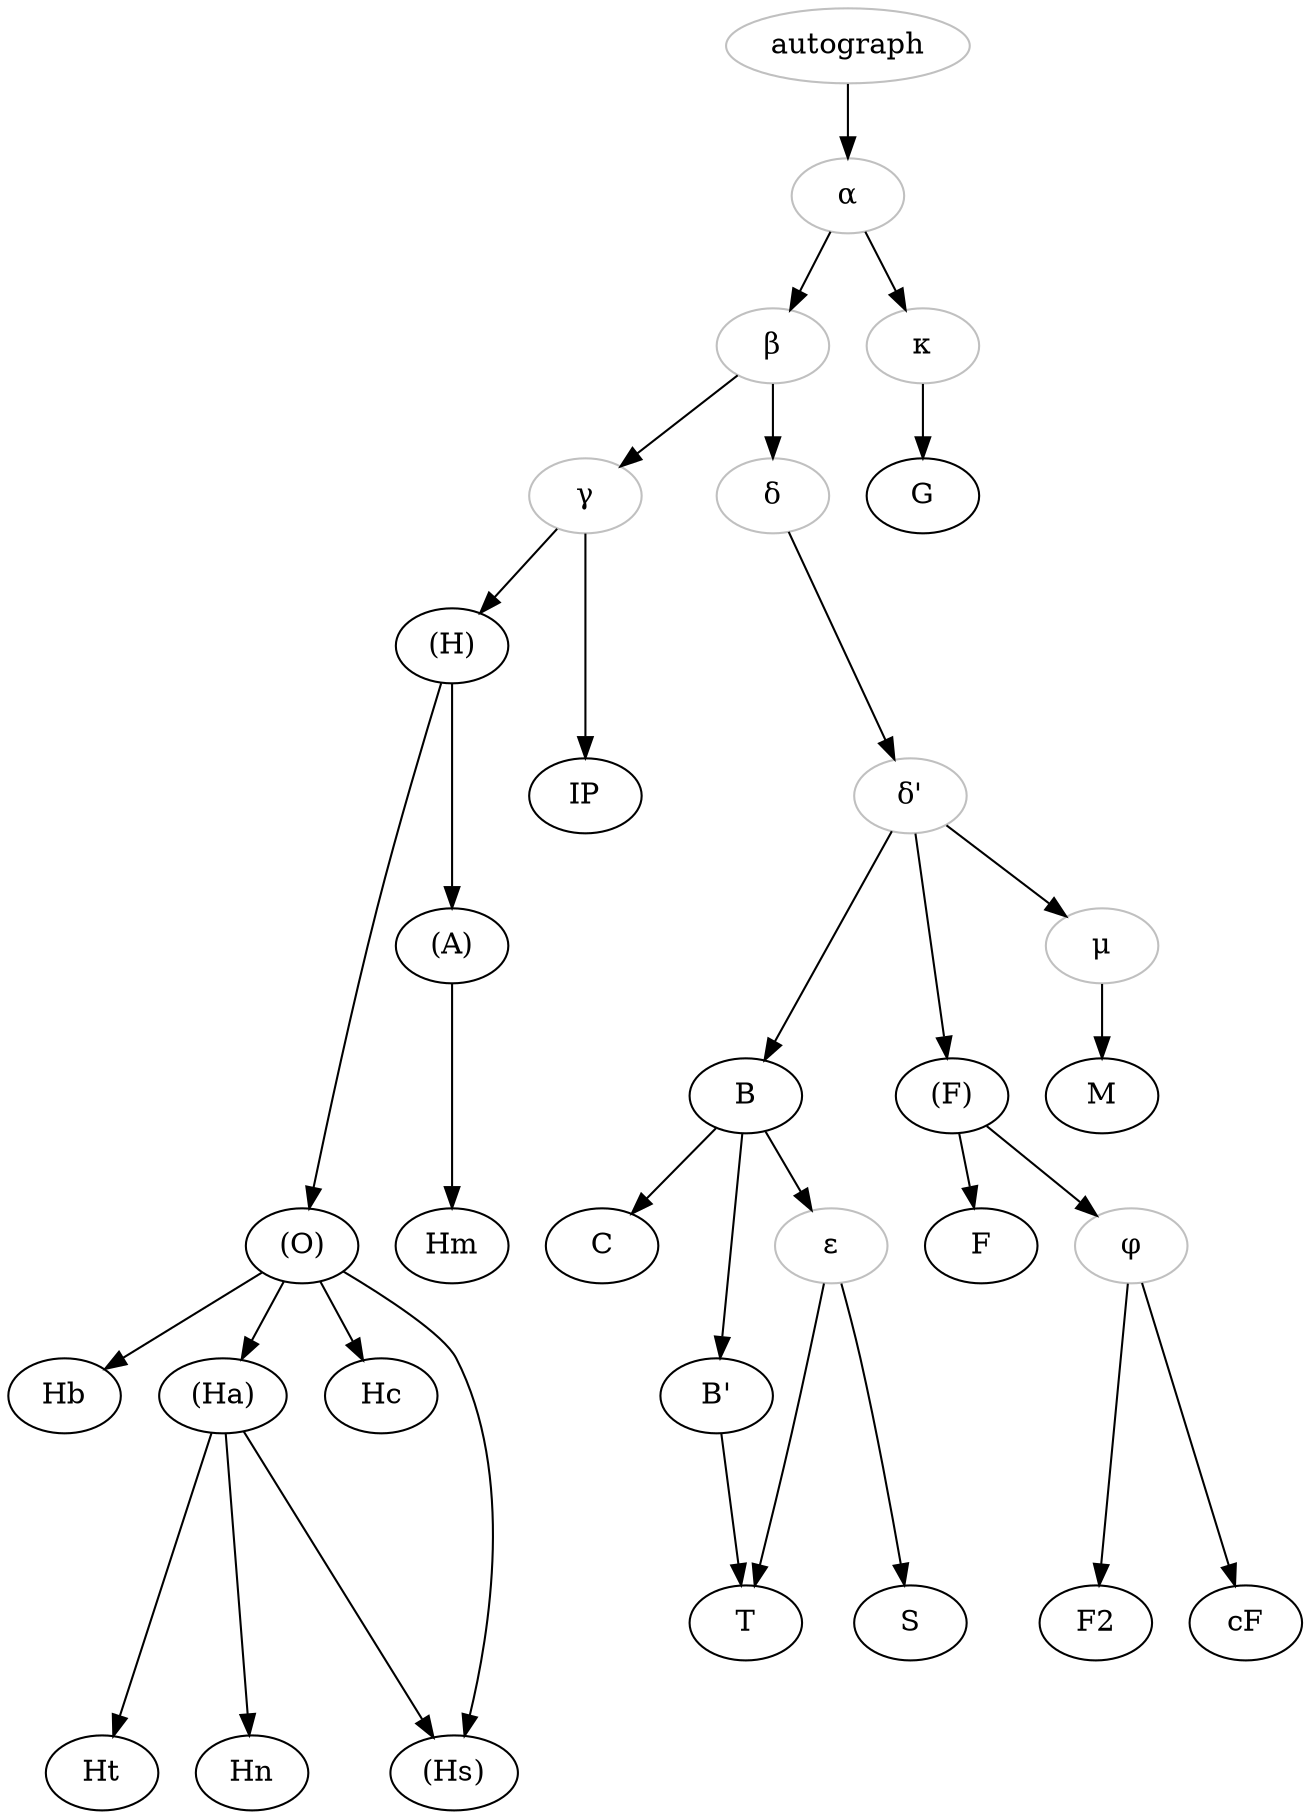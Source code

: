 digraph {

   autograph -> alpha;
   alpha-> beta;
   beta-> gamma;
   gamma->H;
   gamma->IP[minlen=2];
   H->O[minlen=4];
   O->Hb;
   O->Ha;
   O->Hc;
   Ha->Ht[minlen=3];
   Ha->Hn[minlen=3];
   O->Hs[minlen=4];
   A->Hm[minlen=2];
   beta->delta;
   delta->deltaprime[minlen=2];
   deltaprime->B[minlen=2];
   B->C;
   B->Bprime[minlen=2];
   B->epsilon;
   Bprime->T[minlen=2];
   epsilon->S[minlen=3];
   deltaprime->Fpar[minlen=2];
   Fpar->F[minlen=1];
   Fpar->phi[minlen=1];
   phi->Fdeux[minlen=3];
   phi->cF[minlen=3];
   deltaprime->mu;
   mu->M[weight=9000];
   alpha->kappa;
   kappa->G;
   H->A[minlen=2];
   Ha->Hs;
   epsilon->T;
    
    autograph [label="autograph", color=grey];
    alpha [label="α", color=grey];
    beta [label="β", color=grey];
    kappa [label="κ", color=grey];
    gamma [label="γ", color=grey];
    delta [label="δ", color=grey];
    deltaprime [label="δ'", color=grey];
    mu [label="μ", color=grey];
    G [label="G"];
    H [label="(H)"];
    IP [label="IP"];
    M [label="M"];
    A [label="(A)"];
    Hm [label="Hm"];
    O [label="(O)"];
    Hb [label="Hb"];
    Ha [label="(Ha)"];
    Hs [label="(Hs)"];
    Hc [label="Hc"];
    B [label="B"];
    C [label="C"];
    Bprime [label="B'"];
    T [label="T"];
    S [label="S"];
    epsilon [label="ε", color=grey];
    F [label="F"];
    Fpar[label="(F)"];
    cF [label="cF"];
    phi [label="φ", color=grey];
     Fdeux [label="F2"];
    
   
}
